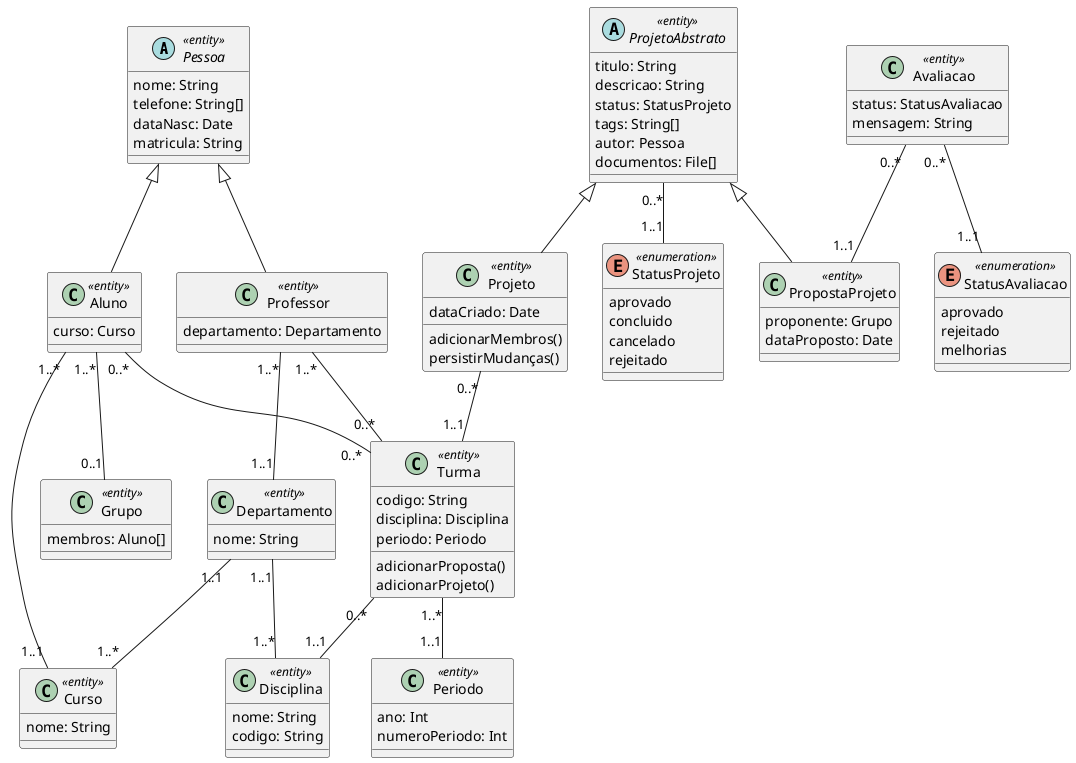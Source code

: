 @startuml 
' Muitas dessas classes estão envoltas nos macros de start/endsub pois
' queremos permitir include seletivo de classes em outros diagramas de classes
' de alguns casos de uso.
!startsub Pessoa
abstract class Pessoa <<entity>> {
  nome: String
  telefone: String[]
  dataNasc: Date
  matricula: String
}
!endsub

!startsub Departamento
class Departamento <<entity>> {
  nome: String
}
!endsub

!startsub Disciplina
class Disciplina <<entity>> {
  nome: String
  codigo: String
}
!endsub

!startsub Curso
class Curso <<entity>> {
  nome: String
}
!endsub

!startsub Professor
class Professor <<entity>> {
  departamento: Departamento
}
!endsub

!startsub Aluno
class Aluno <<entity>> {
  curso: Curso
}
!endsub

!startsub Grupo
class Grupo <<entity>> {
  membros: Aluno[]
}
!endsub

!startsub StatusProjeto
enum StatusProjeto <<enumeration>> {
  aprovado
  concluido
  cancelado
  rejeitado
}
!endsub

!startsub ProjetoAbstrato
abstract class ProjetoAbstrato <<entity>> {
  titulo: String
  descricao: String
  status: StatusProjeto
  tags: String[]
  autor: Pessoa
  documentos: File[]
}
!endsub

!startsub Projeto
class Projeto <<entity>> {
  dataCriado: Date
  adicionarMembros()
  persistirMudanças()
}
!endsub

!startsub Turma
class Turma <<entity>> {
  codigo: String
  disciplina: Disciplina
  periodo: Periodo
  adicionarProposta()
  adicionarProjeto()
}
!endsub

!startsub Periodo
class Periodo <<entity>> {
  ano: Int
  numeroPeriodo: Int
}
!endsub

!startsub PropostaProjeto
class PropostaProjeto <<entity>> {
  proponente: Grupo
  dataProposto: Date
}
!endsub

!startsub Avaliacao
class Avaliacao <<entity>> {
  status: StatusAvaliacao
  mensagem: String
}
!endsub

!startsub StatusAvaliacao
enum StatusAvaliacao <<enumeration>> {
  aprovado
  rejeitado
  melhorias
}
!endsub

Avaliacao "0..*" -- "1..1" StatusAvaliacao
Avaliacao "0..*" -- "1..1" PropostaProjeto

Pessoa <|-- Professor
Pessoa <|-- Aluno

Aluno "1..*" -- "0..1" Grupo 
Aluno "0..*" -- "0..*" Turma
Aluno "1..*" -- "1..1" Curso

Professor "1..*" -- "1..1" Departamento
Professor "1..*" -- "0..*" Turma

Departamento "1..1" -- "1..*" Disciplina
Departamento "1..1" -- "1..*" Curso

Turma "1..*" -- "1..1" Periodo
Turma "0..*" -- "1..1" Disciplina

ProjetoAbstrato <|-- Projeto
ProjetoAbstrato <|-- PropostaProjeto

ProjetoAbstrato "0..*" -- "1..1" StatusProjeto
Projeto "0..*" -- "1..1" Turma
@enduml

